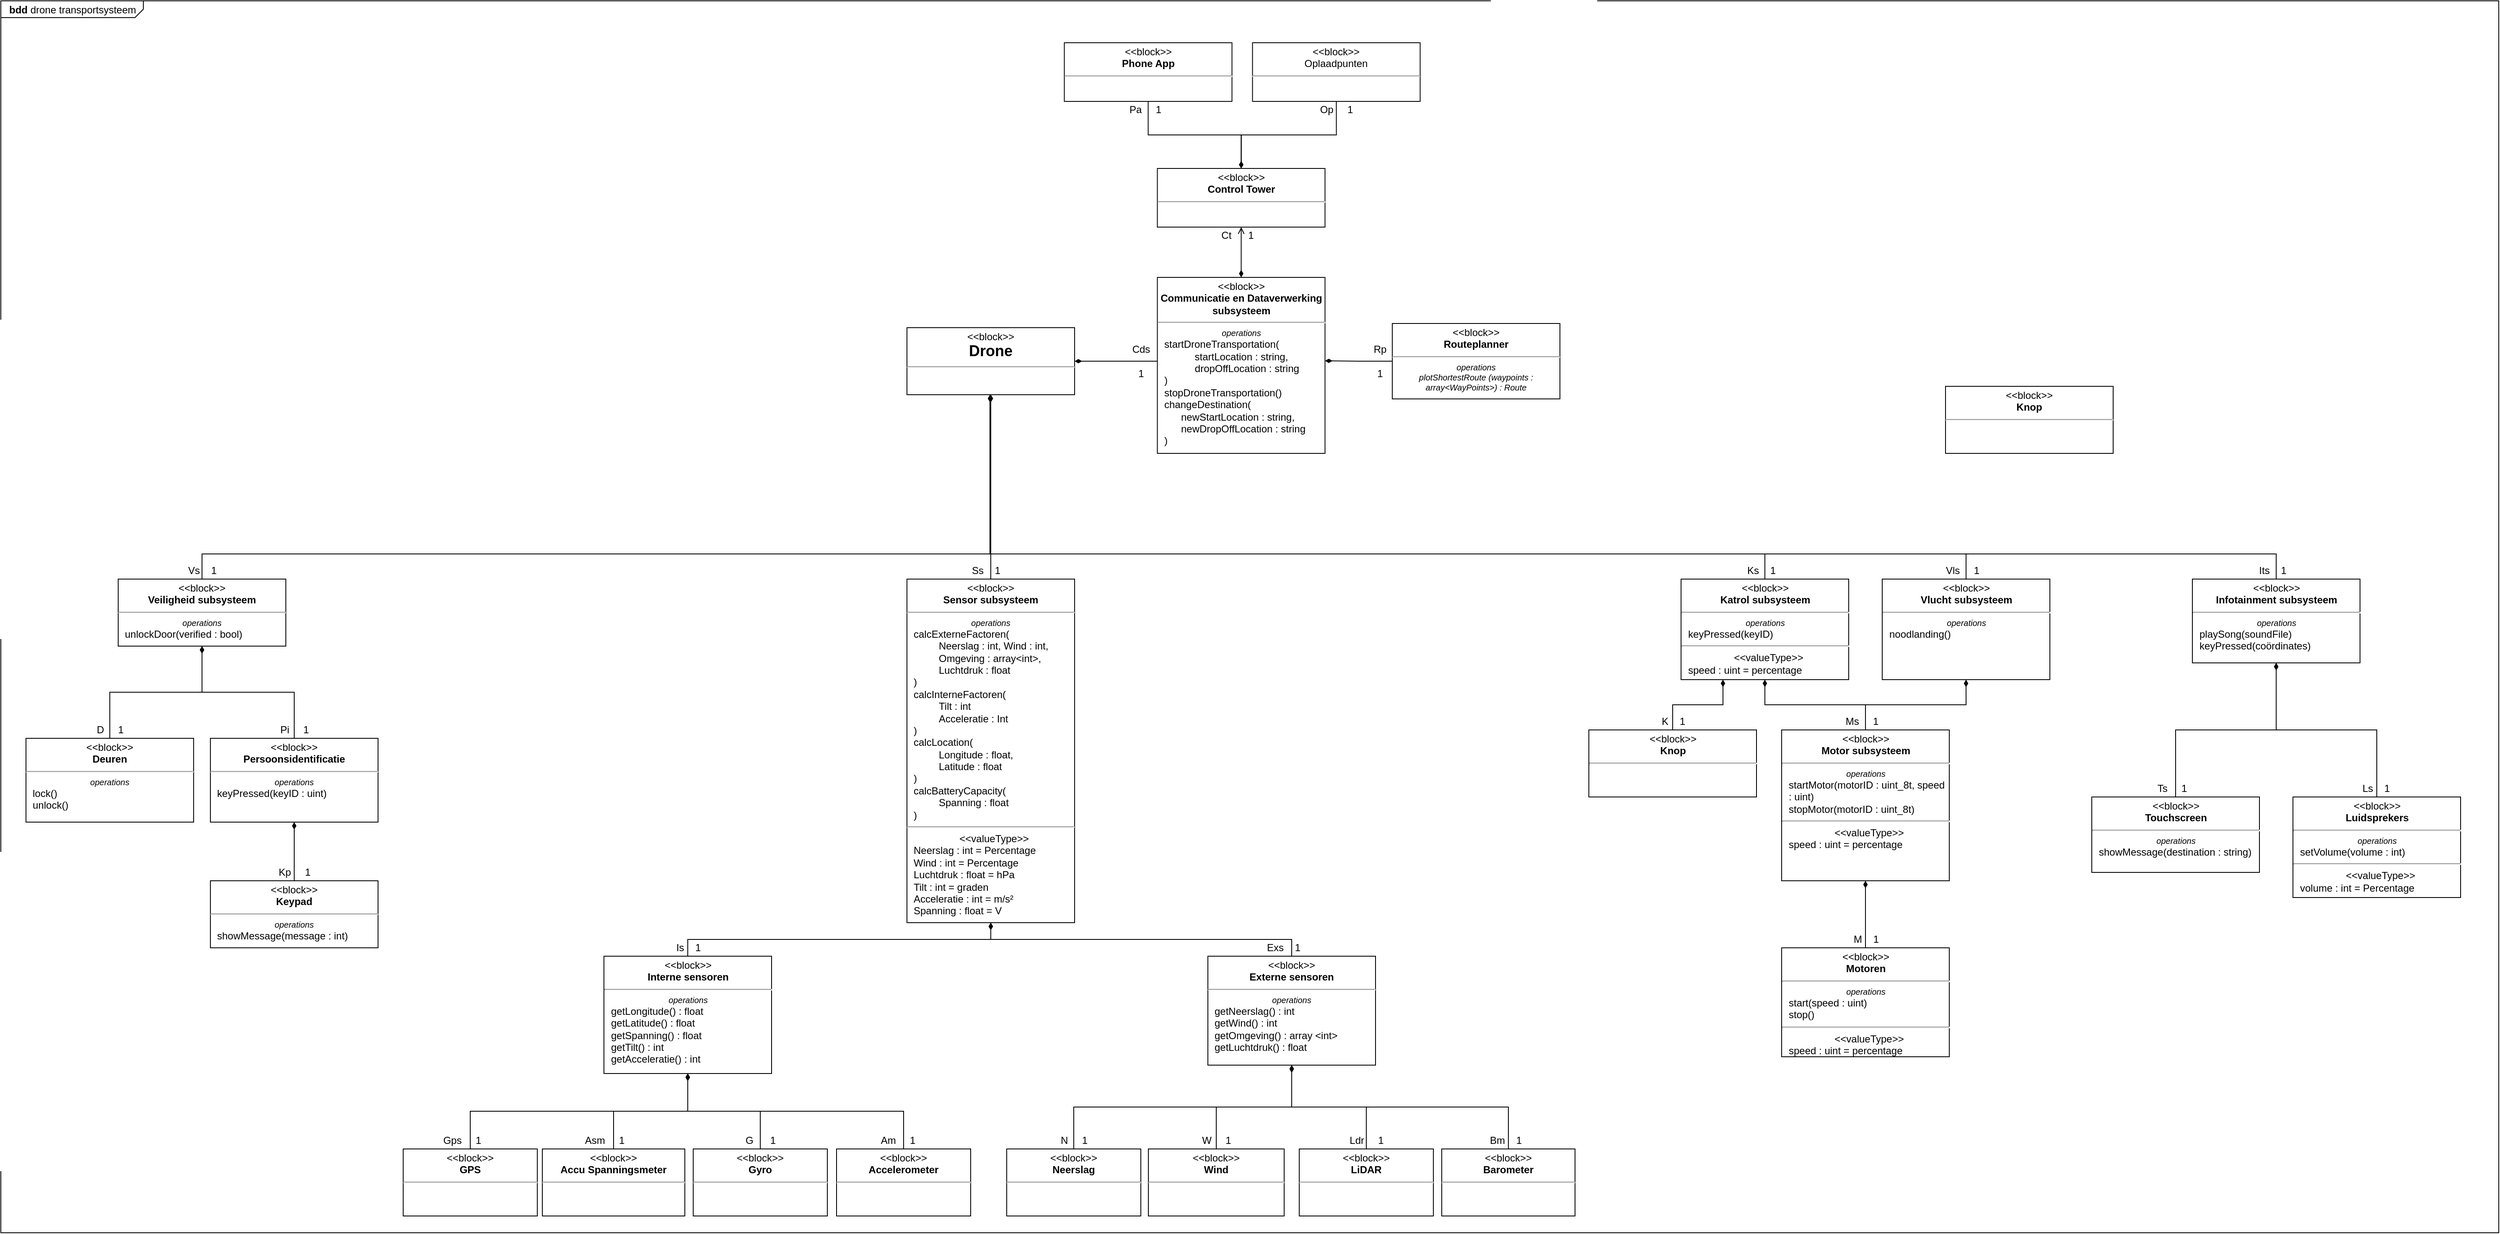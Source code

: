 <mxfile version="14.5.3" type="device"><diagram id="d_UwOkhgPAYg8cwb6FI2" name="Page-1"><mxGraphModel dx="1422" dy="1931" grid="1" gridSize="10" guides="1" tooltips="1" connect="1" arrows="1" fold="1" page="1" pageScale="1" pageWidth="827" pageHeight="1169" math="0" shadow="0"><root><mxCell id="0"/><mxCell id="1" parent="0"/><mxCell id="9Hmw--LiFWoEze3CiT7E-76" value="&lt;p style=&quot;margin: 0px ; margin-top: 4px ; margin-left: 10px ; text-align: left&quot;&gt;&lt;b&gt;bdd&lt;/b&gt;&amp;nbsp;drone transportsysteem&lt;/p&gt;" style="html=1;strokeWidth=1;shape=mxgraph.sysml.package;html=1;overflow=fill;whiteSpace=wrap;labelX=170.14;" parent="1" vertex="1"><mxGeometry x="10" y="-370" width="2980" height="1470" as="geometry"/></mxCell><mxCell id="N3rXZHEba8fbvQNVU6vE-2" value="&lt;p style=&quot;margin: 0px ; margin-top: 4px ; text-align: center&quot;&gt;&amp;lt;&amp;lt;block&amp;gt;&amp;gt;&lt;br&gt;&lt;b&gt;&lt;font style=&quot;font-size: 18px&quot;&gt;Drone&lt;/font&gt;&lt;/b&gt;&lt;/p&gt;&lt;hr&gt;&lt;p style=&quot;font-size: 10px ; margin: 0px ; text-align: center&quot;&gt;&lt;br&gt;&lt;/p&gt;" style="shape=rect;html=1;overflow=fill;whiteSpace=wrap;" parent="1" vertex="1"><mxGeometry x="1091" y="20" width="200" height="80" as="geometry"/></mxCell><mxCell id="9Hmw--LiFWoEze3CiT7E-37" style="edgeStyle=orthogonalEdgeStyle;rounded=0;orthogonalLoop=1;jettySize=auto;html=1;exitX=0.5;exitY=0;exitDx=0;exitDy=0;entryX=0.5;entryY=1;entryDx=0;entryDy=0;startArrow=none;startFill=0;endArrow=diamondThin;endFill=1;" parent="1" source="N3rXZHEba8fbvQNVU6vE-4" target="N3rXZHEba8fbvQNVU6vE-2" edge="1"><mxGeometry relative="1" as="geometry"/></mxCell><mxCell id="N3rXZHEba8fbvQNVU6vE-4" value="&lt;p style=&quot;margin: 0px ; margin-top: 4px ; text-align: center&quot;&gt;&amp;lt;&amp;lt;block&amp;gt;&amp;gt;&lt;br&gt;&lt;b&gt;Sensor subsysteem&lt;/b&gt;&lt;/p&gt;&lt;hr&gt;&lt;p style=&quot;font-size: 10px ; margin: 0px ; text-align: center&quot;&gt;&lt;i&gt;operations&lt;/i&gt;&lt;/p&gt;&lt;p style=&quot;margin: 0px ; margin-left: 8px ; text-align: left&quot;&gt;calcExterneFactoren(&lt;br&gt;&amp;nbsp; &amp;nbsp; &amp;nbsp; &amp;nbsp; &amp;nbsp;Neerslag : int, Wind : int,&amp;nbsp;&lt;br&gt;&amp;nbsp; &amp;nbsp; &amp;nbsp; &amp;nbsp; &amp;nbsp;Omgeving : array&amp;lt;int&amp;gt;,&amp;nbsp;&lt;br&gt;&amp;nbsp; &amp;nbsp; &amp;nbsp; &amp;nbsp; &amp;nbsp;Luchtdruk : float&lt;br&gt;)&lt;br&gt;calcInterneFactoren(&lt;/p&gt;&lt;p style=&quot;margin: 0px ; margin-left: 8px ; text-align: left&quot;&gt;&amp;nbsp; &amp;nbsp; &amp;nbsp; &amp;nbsp; &amp;nbsp;&lt;span&gt;Tilt : int&lt;/span&gt;&lt;/p&gt;&lt;p style=&quot;margin: 0px ; margin-left: 8px ; text-align: left&quot;&gt;&amp;nbsp; &amp;nbsp; &amp;nbsp; &amp;nbsp; &amp;nbsp;Acceleratie : Int&lt;br&gt;)&amp;nbsp;&lt;/p&gt;&lt;p style=&quot;margin: 0px ; margin-left: 8px ; text-align: left&quot;&gt;calcLocation(&lt;br&gt;&lt;span&gt;&amp;nbsp; &amp;nbsp; &amp;nbsp; &amp;nbsp; &amp;nbsp;Longitude : float,&lt;/span&gt;&lt;span&gt;&amp;nbsp;&lt;br&gt;&amp;nbsp; &amp;nbsp; &amp;nbsp; &amp;nbsp; &amp;nbsp;Latitude : float&lt;/span&gt;&lt;/p&gt;&lt;p style=&quot;margin: 0px ; margin-left: 8px ; text-align: left&quot;&gt;&lt;span&gt;)&lt;/span&gt;&lt;/p&gt;&lt;p style=&quot;margin: 0px ; margin-left: 8px ; text-align: left&quot;&gt;calcBatteryCapacity(&lt;/p&gt;&lt;p style=&quot;margin: 0px ; margin-left: 8px ; text-align: left&quot;&gt;&amp;nbsp; &amp;nbsp; &amp;nbsp; &amp;nbsp; &amp;nbsp;Spanning : float&lt;br&gt;)&lt;/p&gt;&lt;hr&gt;&lt;p style=&quot;margin: 0px ; margin-left: 8px ; text-align: center&quot;&gt;&amp;lt;&amp;lt;valueType&amp;gt;&amp;gt;&lt;/p&gt;&lt;p style=&quot;margin: 0px ; margin-left: 8px ; text-align: left&quot;&gt;Neerslag : int = Percentage&lt;/p&gt;&lt;p style=&quot;margin: 0px ; margin-left: 8px ; text-align: left&quot;&gt;Wind : int = Percentage&lt;/p&gt;&lt;p style=&quot;margin: 0px ; margin-left: 8px ; text-align: left&quot;&gt;Luchtdruk : float = hPa&amp;nbsp;&lt;br&gt;Tilt : int = graden&lt;/p&gt;&lt;p style=&quot;margin: 0px ; margin-left: 8px ; text-align: left&quot;&gt;Acceleratie : int = m/s²&amp;nbsp;&lt;/p&gt;&lt;p style=&quot;margin: 0px ; margin-left: 8px ; text-align: left&quot;&gt;Spanning : float = V&lt;/p&gt;&lt;p style=&quot;margin: 0px ; margin-left: 8px ; text-align: left&quot;&gt;&lt;br&gt;&lt;/p&gt;" style="shape=rect;html=1;overflow=fill;whiteSpace=wrap;" parent="1" vertex="1"><mxGeometry x="1091" y="320" width="200" height="410" as="geometry"/></mxCell><mxCell id="9Hmw--LiFWoEze3CiT7E-39" style="edgeStyle=orthogonalEdgeStyle;rounded=0;orthogonalLoop=1;jettySize=auto;html=1;exitX=0.5;exitY=0;exitDx=0;exitDy=0;startArrow=none;startFill=0;endArrow=diamondThin;endFill=1;" parent="1" source="N3rXZHEba8fbvQNVU6vE-5" edge="1"><mxGeometry relative="1" as="geometry"><mxPoint x="1190" y="100" as="targetPoint"/><Array as="points"><mxPoint x="250" y="290"/><mxPoint x="1190" y="290"/></Array></mxGeometry></mxCell><mxCell id="N3rXZHEba8fbvQNVU6vE-5" value="&lt;p style=&quot;margin: 0px ; margin-top: 4px ; text-align: center&quot;&gt;&amp;lt;&amp;lt;block&amp;gt;&amp;gt;&lt;br&gt;&lt;b&gt;Veiligheid subsysteem&lt;/b&gt;&lt;/p&gt;&lt;hr&gt;&lt;p style=&quot;font-size: 10px ; margin: 0px ; text-align: center&quot;&gt;&lt;i&gt;operations&lt;/i&gt;&lt;/p&gt;&lt;p style=&quot;text-align: left ; margin: 0px 0px 0px 8px&quot;&gt;unlockDoor(verified : bool)&lt;/p&gt;" style="shape=rect;html=1;overflow=fill;whiteSpace=wrap;" parent="1" vertex="1"><mxGeometry x="150" y="320" width="200" height="80" as="geometry"/></mxCell><mxCell id="9Hmw--LiFWoEze3CiT7E-24" style="edgeStyle=orthogonalEdgeStyle;rounded=0;orthogonalLoop=1;jettySize=auto;html=1;exitX=0.5;exitY=0;exitDx=0;exitDy=0;entryX=0.5;entryY=1;entryDx=0;entryDy=0;startArrow=none;startFill=0;endArrow=diamondThin;endFill=1;" parent="1" source="N3rXZHEba8fbvQNVU6vE-6" target="9Hmw--LiFWoEze3CiT7E-1" edge="1"><mxGeometry relative="1" as="geometry"/></mxCell><mxCell id="9Hmw--LiFWoEze3CiT7E-27" style="edgeStyle=orthogonalEdgeStyle;rounded=0;orthogonalLoop=1;jettySize=auto;html=1;exitX=0.5;exitY=0;exitDx=0;exitDy=0;entryX=0.5;entryY=1;entryDx=0;entryDy=0;startArrow=none;startFill=0;endArrow=diamondThin;endFill=1;" parent="1" source="N3rXZHEba8fbvQNVU6vE-6" target="9Hmw--LiFWoEze3CiT7E-26" edge="1"><mxGeometry relative="1" as="geometry"/></mxCell><mxCell id="N3rXZHEba8fbvQNVU6vE-6" value="&lt;p style=&quot;margin: 0px ; margin-top: 4px ; text-align: center&quot;&gt;&amp;lt;&amp;lt;block&amp;gt;&amp;gt;&lt;br&gt;&lt;b&gt;Motor subsysteem&lt;/b&gt;&lt;/p&gt;&lt;hr&gt;&lt;p style=&quot;font-size: 10px ; margin: 0px ; text-align: center&quot;&gt;&lt;i&gt;operations&lt;/i&gt;&lt;/p&gt;&lt;p style=&quot;margin: 0px 0px 0px 8px ; text-align: left&quot;&gt;startMotor(motorID : uint_8t, speed : uint)&lt;/p&gt;&lt;p style=&quot;margin: 0px 0px 0px 8px ; text-align: left&quot;&gt;stopMotor(motorID : uint_8t)&lt;/p&gt;&lt;hr&gt;&lt;p style=&quot;margin: 0px ; margin-left: 8px ; text-align: center&quot;&gt;&amp;lt;&amp;lt;valueType&amp;gt;&amp;gt;&lt;/p&gt;&lt;p style=&quot;margin: 0px 0px 0px 8px ; text-align: left&quot;&gt;speed : uint = percentage&lt;br&gt;&lt;/p&gt;" style="shape=rect;html=1;overflow=fill;whiteSpace=wrap;" parent="1" vertex="1"><mxGeometry x="2134.5" y="500" width="200" height="180" as="geometry"/></mxCell><mxCell id="9Hmw--LiFWoEze3CiT7E-38" style="edgeStyle=orthogonalEdgeStyle;rounded=0;orthogonalLoop=1;jettySize=auto;html=1;exitX=0.5;exitY=0;exitDx=0;exitDy=0;startArrow=none;startFill=0;endArrow=diamondThin;endFill=1;entryX=0.5;entryY=1;entryDx=0;entryDy=0;" parent="1" source="N3rXZHEba8fbvQNVU6vE-7" target="N3rXZHEba8fbvQNVU6vE-2" edge="1"><mxGeometry relative="1" as="geometry"><mxPoint x="1830" y="260" as="targetPoint"/><Array as="points"><mxPoint x="2725" y="290"/><mxPoint x="1191" y="290"/></Array></mxGeometry></mxCell><mxCell id="N3rXZHEba8fbvQNVU6vE-7" value="&lt;p style=&quot;margin: 0px ; margin-top: 4px ; text-align: center&quot;&gt;&amp;lt;&amp;lt;block&amp;gt;&amp;gt;&lt;br&gt;&lt;b&gt;Infotainment subsysteem&lt;/b&gt;&lt;/p&gt;&lt;hr&gt;&lt;p style=&quot;font-size: 10px ; margin: 0px ; text-align: center&quot;&gt;&lt;i&gt;operations&lt;/i&gt;&lt;/p&gt;&lt;p style=&quot;margin: 0px ; margin-left: 8px ; text-align: left&quot;&gt;playSong(soundFile)&lt;/p&gt;&lt;p style=&quot;margin: 0px ; margin-left: 8px ; text-align: left&quot;&gt;keyPressed(coördinates)&lt;/p&gt;&lt;p style=&quot;margin: 0px ; margin-left: 8px ; text-align: center&quot;&gt;&lt;br&gt;&lt;/p&gt;" style="shape=rect;html=1;overflow=fill;whiteSpace=wrap;" parent="1" vertex="1"><mxGeometry x="2624.5" y="320" width="200" height="100" as="geometry"/></mxCell><mxCell id="9Hmw--LiFWoEze3CiT7E-18" style="edgeStyle=orthogonalEdgeStyle;rounded=0;orthogonalLoop=1;jettySize=auto;html=1;exitX=0.001;exitY=0.476;exitDx=0;exitDy=0;entryX=1;entryY=0.5;entryDx=0;entryDy=0;startArrow=none;startFill=0;endArrow=diamondThin;endFill=1;exitPerimeter=0;" parent="1" source="N3rXZHEba8fbvQNVU6vE-8" target="N3rXZHEba8fbvQNVU6vE-2" edge="1"><mxGeometry relative="1" as="geometry"/></mxCell><mxCell id="N3rXZHEba8fbvQNVU6vE-8" value="&lt;p style=&quot;margin: 0px ; margin-top: 4px ; text-align: center&quot;&gt;&amp;lt;&amp;lt;block&amp;gt;&amp;gt;&lt;br&gt;&lt;b&gt;Communicatie en Dataverwerking subsysteem&lt;/b&gt;&lt;/p&gt;&lt;hr&gt;&lt;p style=&quot;font-size: 10px ; margin: 0px ; text-align: center&quot;&gt;&lt;i&gt;operations&lt;/i&gt;&lt;/p&gt;&lt;p style=&quot;margin: 0px ; margin-left: 8px ; text-align: left&quot;&gt;startDroneTransportation(&lt;/p&gt;&lt;span style=&quot;text-align: left&quot;&gt;startLocation : string,&lt;br&gt;&amp;nbsp; &amp;nbsp; dropOffLocation : string&lt;/span&gt;&lt;p style=&quot;margin: 0px ; margin-left: 8px ; text-align: left&quot;&gt;)&lt;/p&gt;&lt;p style=&quot;margin: 0px ; margin-left: 8px ; text-align: left&quot;&gt;stopDroneTransportation()&lt;/p&gt;&lt;p style=&quot;margin: 0px ; margin-left: 8px ; text-align: left&quot;&gt;changeDestination(&lt;/p&gt;&lt;p style=&quot;margin: 0px ; margin-left: 8px ; text-align: left&quot;&gt;&amp;nbsp; &amp;nbsp; &amp;nbsp; newStartLocation : string,&amp;nbsp; &amp;nbsp; &amp;nbsp; &amp;nbsp; &amp;nbsp; &amp;nbsp; &amp;nbsp; &amp;nbsp; newDropOffLocation : string&lt;/p&gt;&lt;p style=&quot;margin: 0px ; margin-left: 8px ; text-align: left&quot;&gt;)&lt;/p&gt;&lt;p style=&quot;margin: 0px ; margin-left: 8px ; text-align: center&quot;&gt;&lt;br&gt;&lt;/p&gt;" style="shape=rect;html=1;overflow=fill;whiteSpace=wrap;" parent="1" vertex="1"><mxGeometry x="1389.75" y="-40" width="200" height="210" as="geometry"/></mxCell><mxCell id="9Hmw--LiFWoEze3CiT7E-19" style="edgeStyle=orthogonalEdgeStyle;rounded=0;orthogonalLoop=1;jettySize=auto;html=1;exitX=0;exitY=0.5;exitDx=0;exitDy=0;entryX=1;entryY=0.474;entryDx=0;entryDy=0;startArrow=none;startFill=0;endArrow=diamondThin;endFill=1;entryPerimeter=0;" parent="1" source="N3rXZHEba8fbvQNVU6vE-10" target="N3rXZHEba8fbvQNVU6vE-8" edge="1"><mxGeometry relative="1" as="geometry"/></mxCell><mxCell id="N3rXZHEba8fbvQNVU6vE-10" value="&lt;p style=&quot;margin: 0px ; margin-top: 4px ; text-align: center&quot;&gt;&amp;lt;&amp;lt;block&amp;gt;&amp;gt;&lt;br&gt;&lt;b&gt;Routeplanner&lt;/b&gt;&lt;/p&gt;&lt;hr&gt;&lt;p style=&quot;font-size: 10px ; margin: 0px ; text-align: center&quot;&gt;&lt;i&gt;operations&lt;/i&gt;&lt;/p&gt;&lt;p style=&quot;font-size: 10px ; margin: 0px ; text-align: center&quot;&gt;&lt;i&gt;plotShortestRoute (waypoints : array&amp;lt;WayPoints&amp;gt;) : Route&lt;/i&gt;&lt;/p&gt;&lt;p style=&quot;margin: 0px ; margin-left: 8px ; text-align: center&quot;&gt;&lt;br&gt;&lt;/p&gt;" style="shape=rect;html=1;overflow=fill;whiteSpace=wrap;" parent="1" vertex="1"><mxGeometry x="1670" y="15" width="200" height="90" as="geometry"/></mxCell><mxCell id="9Hmw--LiFWoEze3CiT7E-35" style="edgeStyle=orthogonalEdgeStyle;rounded=0;orthogonalLoop=1;jettySize=auto;html=1;exitX=0.5;exitY=0;exitDx=0;exitDy=0;entryX=0.5;entryY=1;entryDx=0;entryDy=0;startArrow=none;startFill=0;endArrow=diamondThin;endFill=1;" parent="1" source="N3rXZHEba8fbvQNVU6vE-12" target="N3rXZHEba8fbvQNVU6vE-5" edge="1"><mxGeometry relative="1" as="geometry"/></mxCell><mxCell id="N3rXZHEba8fbvQNVU6vE-12" value="&lt;p style=&quot;margin: 0px ; margin-top: 4px ; text-align: center&quot;&gt;&amp;lt;&amp;lt;block&amp;gt;&amp;gt;&lt;br&gt;&lt;b&gt;Persoonsidentificatie&lt;/b&gt;&lt;/p&gt;&lt;hr&gt;&lt;p style=&quot;font-size: 10px ; margin: 0px ; text-align: center&quot;&gt;&lt;i&gt;operations&lt;/i&gt;&lt;/p&gt;&lt;p style=&quot;margin: 0px ; margin-left: 8px ; text-align: left&quot;&gt;keyPressed(keyID : uint)&lt;/p&gt;&lt;p style=&quot;margin: 0px ; margin-left: 8px ; text-align: center&quot;&gt;&lt;br&gt;&lt;/p&gt;" style="shape=rect;html=1;overflow=fill;whiteSpace=wrap;" parent="1" vertex="1"><mxGeometry x="260" y="510" width="200" height="100" as="geometry"/></mxCell><mxCell id="ANCbyX1qvznDmlr-lEYx-6" style="edgeStyle=orthogonalEdgeStyle;rounded=0;orthogonalLoop=1;jettySize=auto;html=1;exitX=0.5;exitY=0;exitDx=0;exitDy=0;endArrow=diamondThin;endFill=1;entryX=0.5;entryY=1;entryDx=0;entryDy=0;" parent="1" source="N3rXZHEba8fbvQNVU6vE-14" target="N3rXZHEba8fbvQNVU6vE-21" edge="1"><mxGeometry relative="1" as="geometry"><mxPoint x="829.5" y="903" as="targetPoint"/></mxGeometry></mxCell><mxCell id="N3rXZHEba8fbvQNVU6vE-14" value="&lt;p style=&quot;margin: 0px ; margin-top: 4px ; text-align: center&quot;&gt;&amp;lt;&amp;lt;block&amp;gt;&amp;gt;&lt;br&gt;&lt;b&gt;GPS&lt;/b&gt;&lt;/p&gt;&lt;hr&gt;&lt;p style=&quot;font-size: 10px ; margin: 0px ; text-align: center&quot;&gt;&lt;br&gt;&lt;/p&gt;&lt;p style=&quot;font-size: 10px ; margin: 0px ; text-align: center&quot;&gt;&lt;br&gt;&lt;/p&gt;&lt;p style=&quot;margin: 0px ; margin-left: 8px ; text-align: center&quot;&gt;&lt;br&gt;&lt;/p&gt;" style="shape=rect;html=1;overflow=fill;whiteSpace=wrap;" parent="1" vertex="1"><mxGeometry x="490" y="1000" width="160" height="80" as="geometry"/></mxCell><mxCell id="ANCbyX1qvznDmlr-lEYx-5" style="edgeStyle=orthogonalEdgeStyle;rounded=0;orthogonalLoop=1;jettySize=auto;html=1;exitX=0.5;exitY=0;exitDx=0;exitDy=0;endArrow=diamondThin;endFill=1;entryX=0.5;entryY=1;entryDx=0;entryDy=0;" parent="1" source="N3rXZHEba8fbvQNVU6vE-16" target="N3rXZHEba8fbvQNVU6vE-21" edge="1"><mxGeometry relative="1" as="geometry"><mxPoint x="829.5" y="904" as="targetPoint"/></mxGeometry></mxCell><mxCell id="N3rXZHEba8fbvQNVU6vE-16" value="&lt;p style=&quot;margin: 0px ; margin-top: 4px ; text-align: center&quot;&gt;&amp;lt;&amp;lt;block&amp;gt;&amp;gt;&lt;br&gt;&lt;b&gt;Accu Spanningsmeter&lt;/b&gt;&lt;/p&gt;&lt;hr&gt;&lt;p style=&quot;font-size: 10px ; margin: 0px ; text-align: center&quot;&gt;&lt;br&gt;&lt;/p&gt;&lt;p style=&quot;margin: 0px ; margin-left: 8px ; text-align: center&quot;&gt;&lt;br&gt;&lt;br&gt;&lt;/p&gt;" style="shape=rect;html=1;overflow=fill;whiteSpace=wrap;" parent="1" vertex="1"><mxGeometry x="656" y="1000" width="170" height="80" as="geometry"/></mxCell><mxCell id="9Hmw--LiFWoEze3CiT7E-3" style="edgeStyle=orthogonalEdgeStyle;rounded=0;orthogonalLoop=1;jettySize=auto;html=1;exitX=0.5;exitY=0;exitDx=0;exitDy=0;entryX=0.5;entryY=1;entryDx=0;entryDy=0;endArrow=diamondThin;endFill=1;" parent="1" source="N3rXZHEba8fbvQNVU6vE-18" target="N3rXZHEba8fbvQNVU6vE-22" edge="1"><mxGeometry relative="1" as="geometry"/></mxCell><mxCell id="N3rXZHEba8fbvQNVU6vE-18" value="&lt;p style=&quot;margin: 0px ; margin-top: 4px ; text-align: center&quot;&gt;&amp;lt;&amp;lt;block&amp;gt;&amp;gt;&lt;br&gt;&lt;b&gt;Neerslag&lt;/b&gt;&lt;/p&gt;&lt;hr&gt;&lt;p style=&quot;font-size: 10px ; margin: 0px ; text-align: center&quot;&gt;&lt;br&gt;&lt;/p&gt;" style="shape=rect;html=1;overflow=fill;whiteSpace=wrap;" parent="1" vertex="1"><mxGeometry x="1210" y="1000" width="160" height="80" as="geometry"/></mxCell><mxCell id="9Hmw--LiFWoEze3CiT7E-4" style="edgeStyle=orthogonalEdgeStyle;rounded=0;orthogonalLoop=1;jettySize=auto;html=1;exitX=0.5;exitY=0;exitDx=0;exitDy=0;entryX=0.5;entryY=1;entryDx=0;entryDy=0;endArrow=diamondThin;endFill=1;" parent="1" source="N3rXZHEba8fbvQNVU6vE-19" target="N3rXZHEba8fbvQNVU6vE-22" edge="1"><mxGeometry relative="1" as="geometry"/></mxCell><mxCell id="N3rXZHEba8fbvQNVU6vE-19" value="&lt;p style=&quot;margin: 0px ; margin-top: 4px ; text-align: center&quot;&gt;&amp;lt;&amp;lt;block&amp;gt;&amp;gt;&lt;br&gt;&lt;b&gt;Wind&lt;/b&gt;&lt;/p&gt;&lt;hr&gt;&lt;p style=&quot;font-size: 10px ; margin: 0px ; text-align: center&quot;&gt;&lt;br&gt;&lt;/p&gt;" style="shape=rect;html=1;overflow=fill;whiteSpace=wrap;" parent="1" vertex="1"><mxGeometry x="1379" y="1000" width="162" height="80" as="geometry"/></mxCell><mxCell id="9Hmw--LiFWoEze3CiT7E-5" style="edgeStyle=orthogonalEdgeStyle;rounded=0;orthogonalLoop=1;jettySize=auto;html=1;exitX=0.5;exitY=0;exitDx=0;exitDy=0;entryX=0.5;entryY=1;entryDx=0;entryDy=0;endArrow=diamondThin;endFill=1;" parent="1" source="N3rXZHEba8fbvQNVU6vE-20" target="N3rXZHEba8fbvQNVU6vE-22" edge="1"><mxGeometry relative="1" as="geometry"/></mxCell><mxCell id="N3rXZHEba8fbvQNVU6vE-20" value="&lt;p style=&quot;margin: 0px ; margin-top: 4px ; text-align: center&quot;&gt;&amp;lt;&amp;lt;block&amp;gt;&amp;gt;&lt;br&gt;&lt;b&gt;LiDAR&lt;/b&gt;&lt;/p&gt;&lt;hr&gt;&lt;p style=&quot;font-size: 10px ; margin: 0px ; text-align: center&quot;&gt;&lt;br&gt;&lt;/p&gt;" style="shape=rect;html=1;overflow=fill;whiteSpace=wrap;" parent="1" vertex="1"><mxGeometry x="1559" y="1000" width="160" height="80" as="geometry"/></mxCell><mxCell id="9Hmw--LiFWoEze3CiT7E-31" style="edgeStyle=orthogonalEdgeStyle;rounded=0;orthogonalLoop=1;jettySize=auto;html=1;exitX=0.5;exitY=0;exitDx=0;exitDy=0;entryX=0.5;entryY=1;entryDx=0;entryDy=0;startArrow=none;startFill=0;endArrow=diamondThin;endFill=1;" parent="1" source="N3rXZHEba8fbvQNVU6vE-21" target="N3rXZHEba8fbvQNVU6vE-4" edge="1"><mxGeometry relative="1" as="geometry"><mxPoint x="1251.75" y="730" as="targetPoint"/></mxGeometry></mxCell><mxCell id="N3rXZHEba8fbvQNVU6vE-21" value="&lt;p style=&quot;margin: 0px ; margin-top: 4px ; text-align: center&quot;&gt;&amp;lt;&amp;lt;block&amp;gt;&amp;gt;&lt;br&gt;&lt;b&gt;Interne sensoren&lt;/b&gt;&lt;/p&gt;&lt;hr&gt;&lt;p style=&quot;font-size: 10px ; margin: 0px ; text-align: center&quot;&gt;&lt;i&gt;operations&lt;/i&gt;&lt;/p&gt;&lt;p style=&quot;margin: 0px ; margin-left: 8px ; text-align: left&quot;&gt;getLongitude() : float&lt;/p&gt;&lt;p style=&quot;margin: 0px ; margin-left: 8px ; text-align: left&quot;&gt;getLatitude() : float&lt;br&gt;getSpanning() : float&lt;/p&gt;&lt;p style=&quot;margin: 0px ; margin-left: 8px ; text-align: left&quot;&gt;getTilt() : int&lt;/p&gt;&lt;p style=&quot;margin: 0px ; margin-left: 8px ; text-align: left&quot;&gt;getAcceleratie() : int&lt;/p&gt;&lt;p style=&quot;margin: 0px ; margin-left: 8px ; text-align: left&quot;&gt;&lt;br&gt;&lt;/p&gt;" style="shape=rect;html=1;overflow=fill;whiteSpace=wrap;" parent="1" vertex="1"><mxGeometry x="729.5" y="770" width="200" height="140" as="geometry"/></mxCell><mxCell id="9Hmw--LiFWoEze3CiT7E-30" style="edgeStyle=orthogonalEdgeStyle;rounded=0;orthogonalLoop=1;jettySize=auto;html=1;exitX=0.5;exitY=0;exitDx=0;exitDy=0;entryX=0.5;entryY=1;entryDx=0;entryDy=0;startArrow=none;startFill=0;endArrow=diamondThin;endFill=1;" parent="1" source="N3rXZHEba8fbvQNVU6vE-22" target="N3rXZHEba8fbvQNVU6vE-4" edge="1"><mxGeometry relative="1" as="geometry"/></mxCell><mxCell id="N3rXZHEba8fbvQNVU6vE-22" value="&lt;p style=&quot;margin: 0px ; margin-top: 4px ; text-align: center&quot;&gt;&amp;lt;&amp;lt;block&amp;gt;&amp;gt;&lt;br&gt;&lt;b&gt;Externe sensoren&lt;/b&gt;&lt;/p&gt;&lt;hr&gt;&lt;p style=&quot;font-size: 10px ; margin: 0px ; text-align: center&quot;&gt;&lt;i&gt;operations&lt;/i&gt;&lt;/p&gt;&lt;p style=&quot;margin: 0px ; margin-left: 8px ; text-align: left&quot;&gt;getNeerslag() : int&lt;/p&gt;&lt;p style=&quot;margin: 0px ; margin-left: 8px ; text-align: left&quot;&gt;getWind() : int&lt;/p&gt;&lt;p style=&quot;margin: 0px ; margin-left: 8px ; text-align: left&quot;&gt;getOmgeving() : array &amp;lt;int&amp;gt;&lt;/p&gt;&lt;p style=&quot;margin: 0px ; margin-left: 8px ; text-align: left&quot;&gt;getLuchtdruk() : float&lt;/p&gt;" style="shape=rect;html=1;overflow=fill;whiteSpace=wrap;" parent="1" vertex="1"><mxGeometry x="1450" y="770" width="200" height="130" as="geometry"/></mxCell><mxCell id="9Hmw--LiFWoEze3CiT7E-6" style="edgeStyle=orthogonalEdgeStyle;rounded=0;orthogonalLoop=1;jettySize=auto;html=1;exitX=0.5;exitY=0;exitDx=0;exitDy=0;entryX=0.5;entryY=1;entryDx=0;entryDy=0;endArrow=diamondThin;endFill=1;" parent="1" source="N3rXZHEba8fbvQNVU6vE-23" target="N3rXZHEba8fbvQNVU6vE-22" edge="1"><mxGeometry relative="1" as="geometry"/></mxCell><mxCell id="N3rXZHEba8fbvQNVU6vE-23" value="&lt;p style=&quot;margin: 0px ; margin-top: 4px ; text-align: center&quot;&gt;&amp;lt;&amp;lt;block&amp;gt;&amp;gt;&lt;br&gt;&lt;b&gt;Barometer&lt;/b&gt;&lt;/p&gt;&lt;hr&gt;&lt;p style=&quot;font-size: 10px ; margin: 0px ; text-align: center&quot;&gt;&lt;br&gt;&lt;/p&gt;" style="shape=rect;html=1;overflow=fill;whiteSpace=wrap;" parent="1" vertex="1"><mxGeometry x="1729" y="1000" width="159" height="80" as="geometry"/></mxCell><mxCell id="ANCbyX1qvznDmlr-lEYx-3" style="edgeStyle=orthogonalEdgeStyle;rounded=0;orthogonalLoop=1;jettySize=auto;html=1;exitX=0.5;exitY=0;exitDx=0;exitDy=0;endArrow=diamondThin;endFill=1;entryX=0.5;entryY=1;entryDx=0;entryDy=0;" parent="1" source="N3rXZHEba8fbvQNVU6vE-24" target="N3rXZHEba8fbvQNVU6vE-21" edge="1"><mxGeometry relative="1" as="geometry"><mxPoint x="829.5" y="904" as="targetPoint"/></mxGeometry></mxCell><mxCell id="N3rXZHEba8fbvQNVU6vE-24" value="&lt;p style=&quot;margin: 0px ; margin-top: 4px ; text-align: center&quot;&gt;&amp;lt;&amp;lt;block&amp;gt;&amp;gt;&lt;br&gt;&lt;b&gt;Accelerometer&lt;/b&gt;&lt;/p&gt;&lt;hr&gt;&lt;p style=&quot;font-size: 10px ; margin: 0px ; text-align: center&quot;&gt;&lt;br&gt;&lt;/p&gt;&lt;p style=&quot;margin: 0px ; margin-left: 8px ; text-align: center&quot;&gt;&lt;br&gt;&lt;br&gt;&lt;/p&gt;" style="shape=rect;html=1;overflow=fill;whiteSpace=wrap;" parent="1" vertex="1"><mxGeometry x="1007" y="1000" width="160" height="80" as="geometry"/></mxCell><mxCell id="9Hmw--LiFWoEze3CiT7E-15" style="edgeStyle=orthogonalEdgeStyle;rounded=0;orthogonalLoop=1;jettySize=auto;html=1;exitX=0.5;exitY=0;exitDx=0;exitDy=0;entryX=0.5;entryY=1;entryDx=0;entryDy=0;startArrow=none;startFill=0;endArrow=diamondThin;endFill=1;" parent="1" source="N3rXZHEba8fbvQNVU6vE-25" target="N3rXZHEba8fbvQNVU6vE-6" edge="1"><mxGeometry relative="1" as="geometry"/></mxCell><mxCell id="N3rXZHEba8fbvQNVU6vE-25" value="&lt;p style=&quot;margin: 0px ; margin-top: 4px ; text-align: center&quot;&gt;&amp;lt;&amp;lt;block&amp;gt;&amp;gt;&lt;br&gt;&lt;b&gt;Motoren&lt;/b&gt;&lt;/p&gt;&lt;hr&gt;&lt;p style=&quot;font-size: 10px ; margin: 0px ; text-align: center&quot;&gt;&lt;i&gt;operations&lt;/i&gt;&lt;/p&gt;&lt;p style=&quot;margin: 0px ; margin-left: 8px ; text-align: left&quot;&gt;start(speed : uint)&lt;/p&gt;&lt;p style=&quot;margin: 0px ; margin-left: 8px ; text-align: left&quot;&gt;stop()&lt;/p&gt;&lt;hr&gt;&lt;p style=&quot;margin: 0px ; margin-left: 8px ; text-align: center&quot;&gt;&amp;lt;&amp;lt;valueType&amp;gt;&amp;gt;&lt;/p&gt;&lt;p style=&quot;text-align: left ; margin: 0px 0px 0px 8px&quot;&gt;&lt;span&gt;speed : uint = percentage&lt;/span&gt;&lt;/p&gt;" style="shape=rect;html=1;overflow=fill;whiteSpace=wrap;" parent="1" vertex="1"><mxGeometry x="2134.5" y="760" width="200" height="130" as="geometry"/></mxCell><mxCell id="9Hmw--LiFWoEze3CiT7E-22" style="edgeStyle=orthogonalEdgeStyle;rounded=0;orthogonalLoop=1;jettySize=auto;html=1;exitX=0.5;exitY=0;exitDx=0;exitDy=0;entryX=0.5;entryY=1;entryDx=0;entryDy=0;startArrow=none;startFill=0;endArrow=diamondThin;endFill=1;" parent="1" source="N3rXZHEba8fbvQNVU6vE-26" target="N3rXZHEba8fbvQNVU6vE-7" edge="1"><mxGeometry relative="1" as="geometry"/></mxCell><mxCell id="N3rXZHEba8fbvQNVU6vE-26" value="&lt;p style=&quot;margin: 0px ; margin-top: 4px ; text-align: center&quot;&gt;&amp;lt;&amp;lt;block&amp;gt;&amp;gt;&lt;br&gt;&lt;b&gt;Touchscreen&lt;/b&gt;&lt;/p&gt;&lt;hr&gt;&lt;p style=&quot;font-size: 10px ; margin: 0px ; text-align: center&quot;&gt;&lt;i&gt;operations&lt;/i&gt;&lt;/p&gt;&lt;p style=&quot;margin: 0px ; margin-left: 8px ; text-align: left&quot;&gt;showMessage(destination : string)&lt;/p&gt;&lt;p style=&quot;margin: 0px ; margin-left: 8px ; text-align: center&quot;&gt;&lt;br&gt;&lt;/p&gt;" style="shape=rect;html=1;overflow=fill;whiteSpace=wrap;" parent="1" vertex="1"><mxGeometry x="2504.5" y="580" width="200" height="90" as="geometry"/></mxCell><mxCell id="9Hmw--LiFWoEze3CiT7E-23" style="edgeStyle=orthogonalEdgeStyle;rounded=0;orthogonalLoop=1;jettySize=auto;html=1;exitX=0.5;exitY=0;exitDx=0;exitDy=0;startArrow=none;startFill=0;endArrow=diamondThin;endFill=1;" parent="1" source="N3rXZHEba8fbvQNVU6vE-27" target="N3rXZHEba8fbvQNVU6vE-7" edge="1"><mxGeometry relative="1" as="geometry"/></mxCell><mxCell id="N3rXZHEba8fbvQNVU6vE-27" value="&lt;p style=&quot;margin: 0px ; margin-top: 4px ; text-align: center&quot;&gt;&amp;lt;&amp;lt;block&amp;gt;&amp;gt;&lt;br&gt;&lt;b&gt;Luidsprekers&lt;/b&gt;&lt;/p&gt;&lt;hr&gt;&lt;p style=&quot;font-size: 10px ; margin: 0px ; text-align: center&quot;&gt;&lt;i&gt;operations&lt;/i&gt;&lt;/p&gt;&lt;p style=&quot;margin: 0px ; margin-left: 8px ; text-align: left&quot;&gt;setVolume(volume : int)&lt;/p&gt;&lt;hr&gt;&lt;p style=&quot;margin: 0px ; margin-left: 8px ; text-align: center&quot;&gt;&amp;lt;&amp;lt;valueType&amp;gt;&amp;gt;&lt;/p&gt;&lt;p style=&quot;margin: 0px ; margin-left: 8px ; text-align: left&quot;&gt;volume : int = Percentage&lt;/p&gt;" style="shape=rect;html=1;overflow=fill;whiteSpace=wrap;" parent="1" vertex="1"><mxGeometry x="2744.5" y="580" width="200" height="120" as="geometry"/></mxCell><mxCell id="ANCbyX1qvznDmlr-lEYx-4" style="edgeStyle=orthogonalEdgeStyle;rounded=0;orthogonalLoop=1;jettySize=auto;html=1;exitX=0.5;exitY=0;exitDx=0;exitDy=0;endArrow=diamondThin;endFill=1;entryX=0.5;entryY=1;entryDx=0;entryDy=0;" parent="1" source="ANCbyX1qvznDmlr-lEYx-2" target="N3rXZHEba8fbvQNVU6vE-21" edge="1"><mxGeometry relative="1" as="geometry"><mxPoint x="829.5" y="903" as="targetPoint"/></mxGeometry></mxCell><mxCell id="ANCbyX1qvznDmlr-lEYx-2" value="&lt;p style=&quot;margin: 0px ; margin-top: 4px ; text-align: center&quot;&gt;&amp;lt;&amp;lt;block&amp;gt;&amp;gt;&lt;br&gt;&lt;b&gt;Gyro&lt;/b&gt;&lt;/p&gt;&lt;hr&gt;&lt;p style=&quot;font-size: 10px ; margin: 0px ; text-align: center&quot;&gt;&lt;br&gt;&lt;/p&gt;&lt;p style=&quot;margin: 0px ; margin-left: 8px ; text-align: center&quot;&gt;&lt;br&gt;&lt;br&gt;&lt;/p&gt;" style="shape=rect;html=1;overflow=fill;whiteSpace=wrap;" parent="1" vertex="1"><mxGeometry x="836" y="1000" width="160" height="80" as="geometry"/></mxCell><mxCell id="9Hmw--LiFWoEze3CiT7E-41" style="edgeStyle=orthogonalEdgeStyle;rounded=0;orthogonalLoop=1;jettySize=auto;html=1;exitX=0.5;exitY=0;exitDx=0;exitDy=0;entryX=0.5;entryY=1;entryDx=0;entryDy=0;startArrow=none;startFill=0;endArrow=diamondThin;endFill=1;" parent="1" source="9Hmw--LiFWoEze3CiT7E-1" target="N3rXZHEba8fbvQNVU6vE-2" edge="1"><mxGeometry relative="1" as="geometry"><Array as="points"><mxPoint x="2115" y="290"/><mxPoint x="1191" y="290"/></Array></mxGeometry></mxCell><mxCell id="9Hmw--LiFWoEze3CiT7E-1" value="&lt;p style=&quot;margin: 0px ; margin-top: 4px ; text-align: center&quot;&gt;&amp;lt;&amp;lt;block&amp;gt;&amp;gt;&lt;br&gt;&lt;b&gt;Katrol subsysteem&lt;/b&gt;&lt;/p&gt;&lt;hr&gt;&lt;p style=&quot;font-size: 10px ; margin: 0px ; text-align: center&quot;&gt;&lt;i&gt;operations&lt;/i&gt;&lt;/p&gt;&lt;p style=&quot;margin: 0px 0px 0px 8px ; text-align: left&quot;&gt;&lt;span&gt;keyPressed(keyID)&lt;/span&gt;&lt;br&gt;&lt;/p&gt;&lt;hr&gt;&lt;p style=&quot;margin: 0px ; margin-left: 8px ; text-align: center&quot;&gt;&amp;lt;&amp;lt;valueType&amp;gt;&amp;gt;&lt;/p&gt;&lt;p style=&quot;margin: 0px 0px 0px 8px ; text-align: left&quot;&gt;speed : uint = percentage&lt;br&gt;&lt;/p&gt;" style="shape=rect;html=1;overflow=fill;whiteSpace=wrap;" parent="1" vertex="1"><mxGeometry x="2014.5" y="320" width="200" height="120" as="geometry"/></mxCell><mxCell id="9Hmw--LiFWoEze3CiT7E-21" style="edgeStyle=orthogonalEdgeStyle;rounded=0;orthogonalLoop=1;jettySize=auto;html=1;exitX=0.5;exitY=1;exitDx=0;exitDy=0;entryX=0.5;entryY=0;entryDx=0;entryDy=0;startArrow=none;startFill=0;endArrow=diamondThin;endFill=1;" parent="1" source="9Hmw--LiFWoEze3CiT7E-7" target="9Hmw--LiFWoEze3CiT7E-8" edge="1"><mxGeometry relative="1" as="geometry"/></mxCell><mxCell id="9Hmw--LiFWoEze3CiT7E-7" value="&lt;p style=&quot;margin: 0px ; margin-top: 4px ; text-align: center&quot;&gt;&amp;lt;&amp;lt;block&amp;gt;&amp;gt;&lt;br&gt;&lt;b&gt;Phone App&lt;/b&gt;&lt;/p&gt;&lt;hr&gt;&lt;p style=&quot;font-size: 10px ; margin: 0px ; text-align: center&quot;&gt;&lt;br&gt;&lt;/p&gt;" style="shape=rect;html=1;overflow=fill;whiteSpace=wrap;" parent="1" vertex="1"><mxGeometry x="1278.75" y="-320" width="200" height="70" as="geometry"/></mxCell><mxCell id="9Hmw--LiFWoEze3CiT7E-13" style="edgeStyle=orthogonalEdgeStyle;rounded=0;orthogonalLoop=1;jettySize=auto;html=1;exitX=0.5;exitY=1;exitDx=0;exitDy=0;entryX=0.5;entryY=0;entryDx=0;entryDy=0;endArrow=diamondThin;endFill=1;startArrow=open;startFill=0;" parent="1" source="9Hmw--LiFWoEze3CiT7E-8" target="N3rXZHEba8fbvQNVU6vE-8" edge="1"><mxGeometry relative="1" as="geometry"/></mxCell><mxCell id="9Hmw--LiFWoEze3CiT7E-8" value="&lt;p style=&quot;margin: 0px ; margin-top: 4px ; text-align: center&quot;&gt;&amp;lt;&amp;lt;block&amp;gt;&amp;gt;&lt;br&gt;&lt;b&gt;Control Tower&lt;/b&gt;&lt;/p&gt;&lt;hr&gt;&lt;p style=&quot;font-size: 10px ; margin: 0px ; text-align: center&quot;&gt;&lt;br&gt;&lt;/p&gt;" style="shape=rect;html=1;overflow=fill;whiteSpace=wrap;" parent="1" vertex="1"><mxGeometry x="1389.75" y="-170" width="200" height="70" as="geometry"/></mxCell><mxCell id="9Hmw--LiFWoEze3CiT7E-20" style="edgeStyle=orthogonalEdgeStyle;rounded=0;orthogonalLoop=1;jettySize=auto;html=1;exitX=0.5;exitY=1;exitDx=0;exitDy=0;entryX=0.5;entryY=0;entryDx=0;entryDy=0;startArrow=none;startFill=0;endArrow=diamondThin;endFill=1;" parent="1" source="9Hmw--LiFWoEze3CiT7E-9" target="9Hmw--LiFWoEze3CiT7E-8" edge="1"><mxGeometry relative="1" as="geometry"/></mxCell><mxCell id="9Hmw--LiFWoEze3CiT7E-9" value="&lt;p style=&quot;margin: 0px ; margin-top: 4px ; text-align: center&quot;&gt;&amp;lt;&amp;lt;block&amp;gt;&amp;gt;&lt;br&gt;Oplaadpunten&lt;/p&gt;&lt;hr&gt;&lt;p style=&quot;font-size: 10px ; margin: 0px ; text-align: center&quot;&gt;&lt;br&gt;&lt;/p&gt;" style="shape=rect;html=1;overflow=fill;whiteSpace=wrap;" parent="1" vertex="1"><mxGeometry x="1503.25" y="-320" width="200" height="70" as="geometry"/></mxCell><mxCell id="9Hmw--LiFWoEze3CiT7E-29" style="edgeStyle=orthogonalEdgeStyle;rounded=0;orthogonalLoop=1;jettySize=auto;html=1;exitX=0.5;exitY=0;exitDx=0;exitDy=0;entryX=0.25;entryY=1;entryDx=0;entryDy=0;startArrow=none;startFill=0;endArrow=diamondThin;endFill=1;" parent="1" source="9Hmw--LiFWoEze3CiT7E-14" target="9Hmw--LiFWoEze3CiT7E-1" edge="1"><mxGeometry relative="1" as="geometry"/></mxCell><mxCell id="9Hmw--LiFWoEze3CiT7E-14" value="&lt;p style=&quot;margin: 0px ; margin-top: 4px ; text-align: center&quot;&gt;&amp;lt;&amp;lt;block&amp;gt;&amp;gt;&lt;br&gt;&lt;b&gt;Knop&lt;/b&gt;&lt;/p&gt;&lt;hr&gt;&lt;p style=&quot;margin: 0px ; margin-left: 8px ; text-align: center&quot;&gt;&lt;br&gt;&lt;br&gt;&lt;/p&gt;" style="shape=rect;html=1;overflow=fill;whiteSpace=wrap;" parent="1" vertex="1"><mxGeometry x="1904.5" y="500" width="200" height="80" as="geometry"/></mxCell><mxCell id="9Hmw--LiFWoEze3CiT7E-42" style="edgeStyle=orthogonalEdgeStyle;rounded=0;orthogonalLoop=1;jettySize=auto;html=1;exitX=0.5;exitY=0;exitDx=0;exitDy=0;entryX=0.5;entryY=1;entryDx=0;entryDy=0;startArrow=none;startFill=0;endArrow=diamondThin;endFill=1;" parent="1" source="9Hmw--LiFWoEze3CiT7E-26" target="N3rXZHEba8fbvQNVU6vE-2" edge="1"><mxGeometry relative="1" as="geometry"><Array as="points"><mxPoint x="2355" y="290"/><mxPoint x="1191" y="290"/></Array></mxGeometry></mxCell><mxCell id="9Hmw--LiFWoEze3CiT7E-26" value="&lt;p style=&quot;margin: 0px ; margin-top: 4px ; text-align: center&quot;&gt;&amp;lt;&amp;lt;block&amp;gt;&amp;gt;&lt;br&gt;&lt;b&gt;Vlucht subsysteem&lt;/b&gt;&lt;/p&gt;&lt;hr&gt;&lt;p style=&quot;font-size: 10px ; margin: 0px ; text-align: center&quot;&gt;&lt;i&gt;operations&lt;/i&gt;&lt;/p&gt;&lt;p style=&quot;margin: 0px 0px 0px 8px ; text-align: left&quot;&gt;noodlanding()&lt;/p&gt;&lt;p style=&quot;margin: 0px 0px 0px 8px ; text-align: left&quot;&gt;&lt;br&gt;&lt;/p&gt;" style="shape=rect;html=1;overflow=fill;whiteSpace=wrap;" parent="1" vertex="1"><mxGeometry x="2254.5" y="320" width="200" height="120" as="geometry"/></mxCell><mxCell id="9Hmw--LiFWoEze3CiT7E-34" style="edgeStyle=orthogonalEdgeStyle;rounded=0;orthogonalLoop=1;jettySize=auto;html=1;exitX=0.5;exitY=0;exitDx=0;exitDy=0;entryX=0.5;entryY=1;entryDx=0;entryDy=0;startArrow=none;startFill=0;endArrow=diamondThin;endFill=1;" parent="1" source="9Hmw--LiFWoEze3CiT7E-32" target="N3rXZHEba8fbvQNVU6vE-12" edge="1"><mxGeometry relative="1" as="geometry"/></mxCell><mxCell id="9Hmw--LiFWoEze3CiT7E-32" value="&lt;p style=&quot;margin: 0px ; margin-top: 4px ; text-align: center&quot;&gt;&amp;lt;&amp;lt;block&amp;gt;&amp;gt;&lt;br&gt;&lt;b&gt;Keypad&lt;/b&gt;&lt;/p&gt;&lt;hr&gt;&lt;p style=&quot;font-size: 10px ; margin: 0px ; text-align: center&quot;&gt;&lt;i&gt;operations&lt;/i&gt;&lt;/p&gt;&lt;p style=&quot;margin: 0px ; margin-left: 8px ; text-align: left&quot;&gt;showMessage(message : int)&lt;/p&gt;&lt;p style=&quot;margin: 0px ; margin-left: 8px ; text-align: center&quot;&gt;&lt;br&gt;&lt;/p&gt;" style="shape=rect;html=1;overflow=fill;whiteSpace=wrap;" parent="1" vertex="1"><mxGeometry x="260" y="680" width="200" height="80" as="geometry"/></mxCell><mxCell id="9Hmw--LiFWoEze3CiT7E-36" style="edgeStyle=orthogonalEdgeStyle;rounded=0;orthogonalLoop=1;jettySize=auto;html=1;exitX=0.5;exitY=0;exitDx=0;exitDy=0;startArrow=none;startFill=0;endArrow=diamondThin;endFill=1;entryX=0.5;entryY=1;entryDx=0;entryDy=0;" parent="1" source="9Hmw--LiFWoEze3CiT7E-33" target="N3rXZHEba8fbvQNVU6vE-5" edge="1"><mxGeometry relative="1" as="geometry"><mxPoint x="250" y="500" as="targetPoint"/></mxGeometry></mxCell><mxCell id="9Hmw--LiFWoEze3CiT7E-33" value="&lt;p style=&quot;margin: 0px ; margin-top: 4px ; text-align: center&quot;&gt;&amp;lt;&amp;lt;block&amp;gt;&amp;gt;&lt;br&gt;&lt;b&gt;Deuren&lt;/b&gt;&lt;/p&gt;&lt;hr&gt;&lt;p style=&quot;font-size: 10px ; margin: 0px ; text-align: center&quot;&gt;&lt;i&gt;operations&lt;/i&gt;&lt;/p&gt;&lt;p style=&quot;margin: 0px ; margin-left: 8px ; text-align: left&quot;&gt;lock()&lt;br&gt;unlock()&lt;/p&gt;&lt;p style=&quot;margin: 0px ; margin-left: 8px ; text-align: center&quot;&gt;&lt;br&gt;&lt;/p&gt;" style="shape=rect;html=1;overflow=fill;whiteSpace=wrap;" parent="1" vertex="1"><mxGeometry x="40" y="510" width="200" height="100" as="geometry"/></mxCell><mxCell id="9Hmw--LiFWoEze3CiT7E-43" value="Bm&amp;nbsp; &amp;nbsp; 1" style="text;html=1;align=center;verticalAlign=middle;resizable=0;points=[];autosize=1;" parent="1" vertex="1"><mxGeometry x="1780" y="980" width="50" height="20" as="geometry"/></mxCell><mxCell id="9Hmw--LiFWoEze3CiT7E-45" value="Ldr&amp;nbsp; &amp;nbsp; &amp;nbsp;1" style="text;html=1;align=center;verticalAlign=middle;resizable=0;points=[];autosize=1;" parent="1" vertex="1"><mxGeometry x="1609" y="980" width="60" height="20" as="geometry"/></mxCell><mxCell id="9Hmw--LiFWoEze3CiT7E-46" value="W&amp;nbsp; &amp;nbsp; &amp;nbsp;1" style="text;html=1;align=center;verticalAlign=middle;resizable=0;points=[];autosize=1;" parent="1" vertex="1"><mxGeometry x="1435" y="980" width="50" height="20" as="geometry"/></mxCell><mxCell id="9Hmw--LiFWoEze3CiT7E-47" value="N&amp;nbsp; &amp;nbsp; &amp;nbsp;1" style="text;html=1;align=center;verticalAlign=middle;resizable=0;points=[];autosize=1;" parent="1" vertex="1"><mxGeometry x="1265" y="980" width="50" height="20" as="geometry"/></mxCell><mxCell id="9Hmw--LiFWoEze3CiT7E-48" value="Am&amp;nbsp; &amp;nbsp; &amp;nbsp;1" style="text;html=1;align=center;verticalAlign=middle;resizable=0;points=[];autosize=1;" parent="1" vertex="1"><mxGeometry x="1050" y="980" width="60" height="20" as="geometry"/></mxCell><mxCell id="9Hmw--LiFWoEze3CiT7E-49" value="G&amp;nbsp; &amp;nbsp; &amp;nbsp; 1" style="text;html=1;align=center;verticalAlign=middle;resizable=0;points=[];autosize=1;" parent="1" vertex="1"><mxGeometry x="891" y="980" width="50" height="20" as="geometry"/></mxCell><mxCell id="9Hmw--LiFWoEze3CiT7E-50" value="Asm&amp;nbsp; &amp;nbsp; &amp;nbsp;1" style="text;html=1;align=center;verticalAlign=middle;resizable=0;points=[];autosize=1;" parent="1" vertex="1"><mxGeometry x="700" y="980" width="60" height="20" as="geometry"/></mxCell><mxCell id="9Hmw--LiFWoEze3CiT7E-51" value="Gps&amp;nbsp; &amp;nbsp; &amp;nbsp;1" style="text;html=1;align=center;verticalAlign=middle;resizable=0;points=[];autosize=1;" parent="1" vertex="1"><mxGeometry x="530" y="980" width="60" height="20" as="geometry"/></mxCell><mxCell id="9Hmw--LiFWoEze3CiT7E-53" value="Is&amp;nbsp; &amp;nbsp; 1" style="text;html=1;align=center;verticalAlign=middle;resizable=0;points=[];autosize=1;" parent="1" vertex="1"><mxGeometry x="809.5" y="750" width="40" height="20" as="geometry"/></mxCell><mxCell id="9Hmw--LiFWoEze3CiT7E-54" value="Exs&amp;nbsp; &amp;nbsp; 1" style="text;html=1;align=center;verticalAlign=middle;resizable=0;points=[];autosize=1;" parent="1" vertex="1"><mxGeometry x="1510" y="750" width="60" height="20" as="geometry"/></mxCell><mxCell id="9Hmw--LiFWoEze3CiT7E-55" value="Ss&amp;nbsp; &amp;nbsp; 1" style="text;html=1;align=center;verticalAlign=middle;resizable=0;points=[];autosize=1;" parent="1" vertex="1"><mxGeometry x="1160" y="300" width="50" height="20" as="geometry"/></mxCell><mxCell id="9Hmw--LiFWoEze3CiT7E-57" value="Kp&amp;nbsp; &amp;nbsp; &amp;nbsp;1" style="text;html=1;align=center;verticalAlign=middle;resizable=0;points=[];autosize=1;" parent="1" vertex="1"><mxGeometry x="335" y="660" width="50" height="20" as="geometry"/></mxCell><mxCell id="9Hmw--LiFWoEze3CiT7E-58" value="D&amp;nbsp; &amp;nbsp; &amp;nbsp;1" style="text;html=1;align=center;verticalAlign=middle;resizable=0;points=[];autosize=1;" parent="1" vertex="1"><mxGeometry x="115" y="490" width="50" height="20" as="geometry"/></mxCell><mxCell id="9Hmw--LiFWoEze3CiT7E-59" value="Pi&amp;nbsp; &amp;nbsp; &amp;nbsp;1" style="text;html=1;align=center;verticalAlign=middle;resizable=0;points=[];autosize=1;" parent="1" vertex="1"><mxGeometry x="335" y="490" width="50" height="20" as="geometry"/></mxCell><mxCell id="9Hmw--LiFWoEze3CiT7E-60" value="Vs&amp;nbsp; &amp;nbsp; 1" style="text;html=1;align=center;verticalAlign=middle;resizable=0;points=[];autosize=1;" parent="1" vertex="1"><mxGeometry x="225" y="300" width="50" height="20" as="geometry"/></mxCell><mxCell id="9Hmw--LiFWoEze3CiT7E-61" value="Ks&amp;nbsp; &amp;nbsp; 1" style="text;html=1;align=center;verticalAlign=middle;resizable=0;points=[];autosize=1;" parent="1" vertex="1"><mxGeometry x="2084.5" y="300" width="50" height="20" as="geometry"/></mxCell><mxCell id="9Hmw--LiFWoEze3CiT7E-62" value="Vls&amp;nbsp; &amp;nbsp; &amp;nbsp;1" style="text;html=1;align=center;verticalAlign=middle;resizable=0;points=[];autosize=1;" parent="1" vertex="1"><mxGeometry x="2320" y="300" width="60" height="20" as="geometry"/></mxCell><mxCell id="9Hmw--LiFWoEze3CiT7E-65" value="Ms&amp;nbsp; &amp;nbsp; &amp;nbsp;1" style="text;html=1;align=center;verticalAlign=middle;resizable=0;points=[];autosize=1;" parent="1" vertex="1"><mxGeometry x="2204.5" y="480" width="50" height="20" as="geometry"/></mxCell><mxCell id="9Hmw--LiFWoEze3CiT7E-66" value="K&amp;nbsp; &amp;nbsp; 1" style="text;html=1;align=center;verticalAlign=middle;resizable=0;points=[];autosize=1;" parent="1" vertex="1"><mxGeometry x="1984.5" y="480" width="40" height="20" as="geometry"/></mxCell><mxCell id="9Hmw--LiFWoEze3CiT7E-67" value="M&amp;nbsp; &amp;nbsp; 1" style="text;html=1;align=center;verticalAlign=middle;resizable=0;points=[];autosize=1;" parent="1" vertex="1"><mxGeometry x="2209.5" y="740" width="50" height="20" as="geometry"/></mxCell><mxCell id="9Hmw--LiFWoEze3CiT7E-68" value="Ts&amp;nbsp; &amp;nbsp; &amp;nbsp;1" style="text;html=1;align=center;verticalAlign=middle;resizable=0;points=[];autosize=1;" parent="1" vertex="1"><mxGeometry x="2574.5" y="560" width="50" height="20" as="geometry"/></mxCell><mxCell id="9Hmw--LiFWoEze3CiT7E-69" value="Ls&amp;nbsp; &amp;nbsp; 1&amp;nbsp;" style="text;html=1;align=center;verticalAlign=middle;resizable=0;points=[];autosize=1;" parent="1" vertex="1"><mxGeometry x="2819.5" y="560" width="50" height="20" as="geometry"/></mxCell><mxCell id="9Hmw--LiFWoEze3CiT7E-70" value="Its&amp;nbsp; &amp;nbsp; 1" style="text;html=1;align=center;verticalAlign=middle;resizable=0;points=[];autosize=1;" parent="1" vertex="1"><mxGeometry x="2694.5" y="300" width="50" height="20" as="geometry"/></mxCell><mxCell id="9Hmw--LiFWoEze3CiT7E-71" value="Cds&lt;br&gt;&lt;br&gt;1" style="text;html=1;align=center;verticalAlign=middle;resizable=0;points=[];autosize=1;" parent="1" vertex="1"><mxGeometry x="1349.75" y="35" width="40" height="50" as="geometry"/></mxCell><mxCell id="9Hmw--LiFWoEze3CiT7E-72" value="Rp&lt;br&gt;&lt;br&gt;1" style="text;html=1;align=center;verticalAlign=middle;resizable=0;points=[];autosize=1;" parent="1" vertex="1"><mxGeometry x="1640" y="35" width="30" height="50" as="geometry"/></mxCell><mxCell id="9Hmw--LiFWoEze3CiT7E-73" value="Ct&amp;nbsp; &amp;nbsp; &amp;nbsp; 1" style="text;html=1;align=center;verticalAlign=middle;resizable=0;points=[];autosize=1;" parent="1" vertex="1"><mxGeometry x="1460" y="-100" width="50" height="20" as="geometry"/></mxCell><mxCell id="9Hmw--LiFWoEze3CiT7E-74" value="Op&amp;nbsp; &amp;nbsp; &amp;nbsp;1" style="text;html=1;align=center;verticalAlign=middle;resizable=0;points=[];autosize=1;" parent="1" vertex="1"><mxGeometry x="1578.25" y="-250" width="50" height="20" as="geometry"/></mxCell><mxCell id="9Hmw--LiFWoEze3CiT7E-75" value="Pa&amp;nbsp; &amp;nbsp; &amp;nbsp;1" style="text;html=1;align=center;verticalAlign=middle;resizable=0;points=[];autosize=1;" parent="1" vertex="1"><mxGeometry x="1349.75" y="-250" width="50" height="20" as="geometry"/></mxCell><mxCell id="p9LQ3FHAcTU6j-GUL-Sn-1" value="&lt;p style=&quot;margin: 0px ; margin-top: 4px ; text-align: center&quot;&gt;&amp;lt;&amp;lt;block&amp;gt;&amp;gt;&lt;br&gt;&lt;b&gt;Knop&lt;/b&gt;&lt;/p&gt;&lt;hr&gt;&lt;p style=&quot;margin: 0px ; margin-left: 8px ; text-align: center&quot;&gt;&lt;br&gt;&lt;br&gt;&lt;/p&gt;" style="shape=rect;html=1;overflow=fill;whiteSpace=wrap;" vertex="1" parent="1"><mxGeometry x="2330" y="90" width="200" height="80" as="geometry"/></mxCell></root></mxGraphModel></diagram></mxfile>